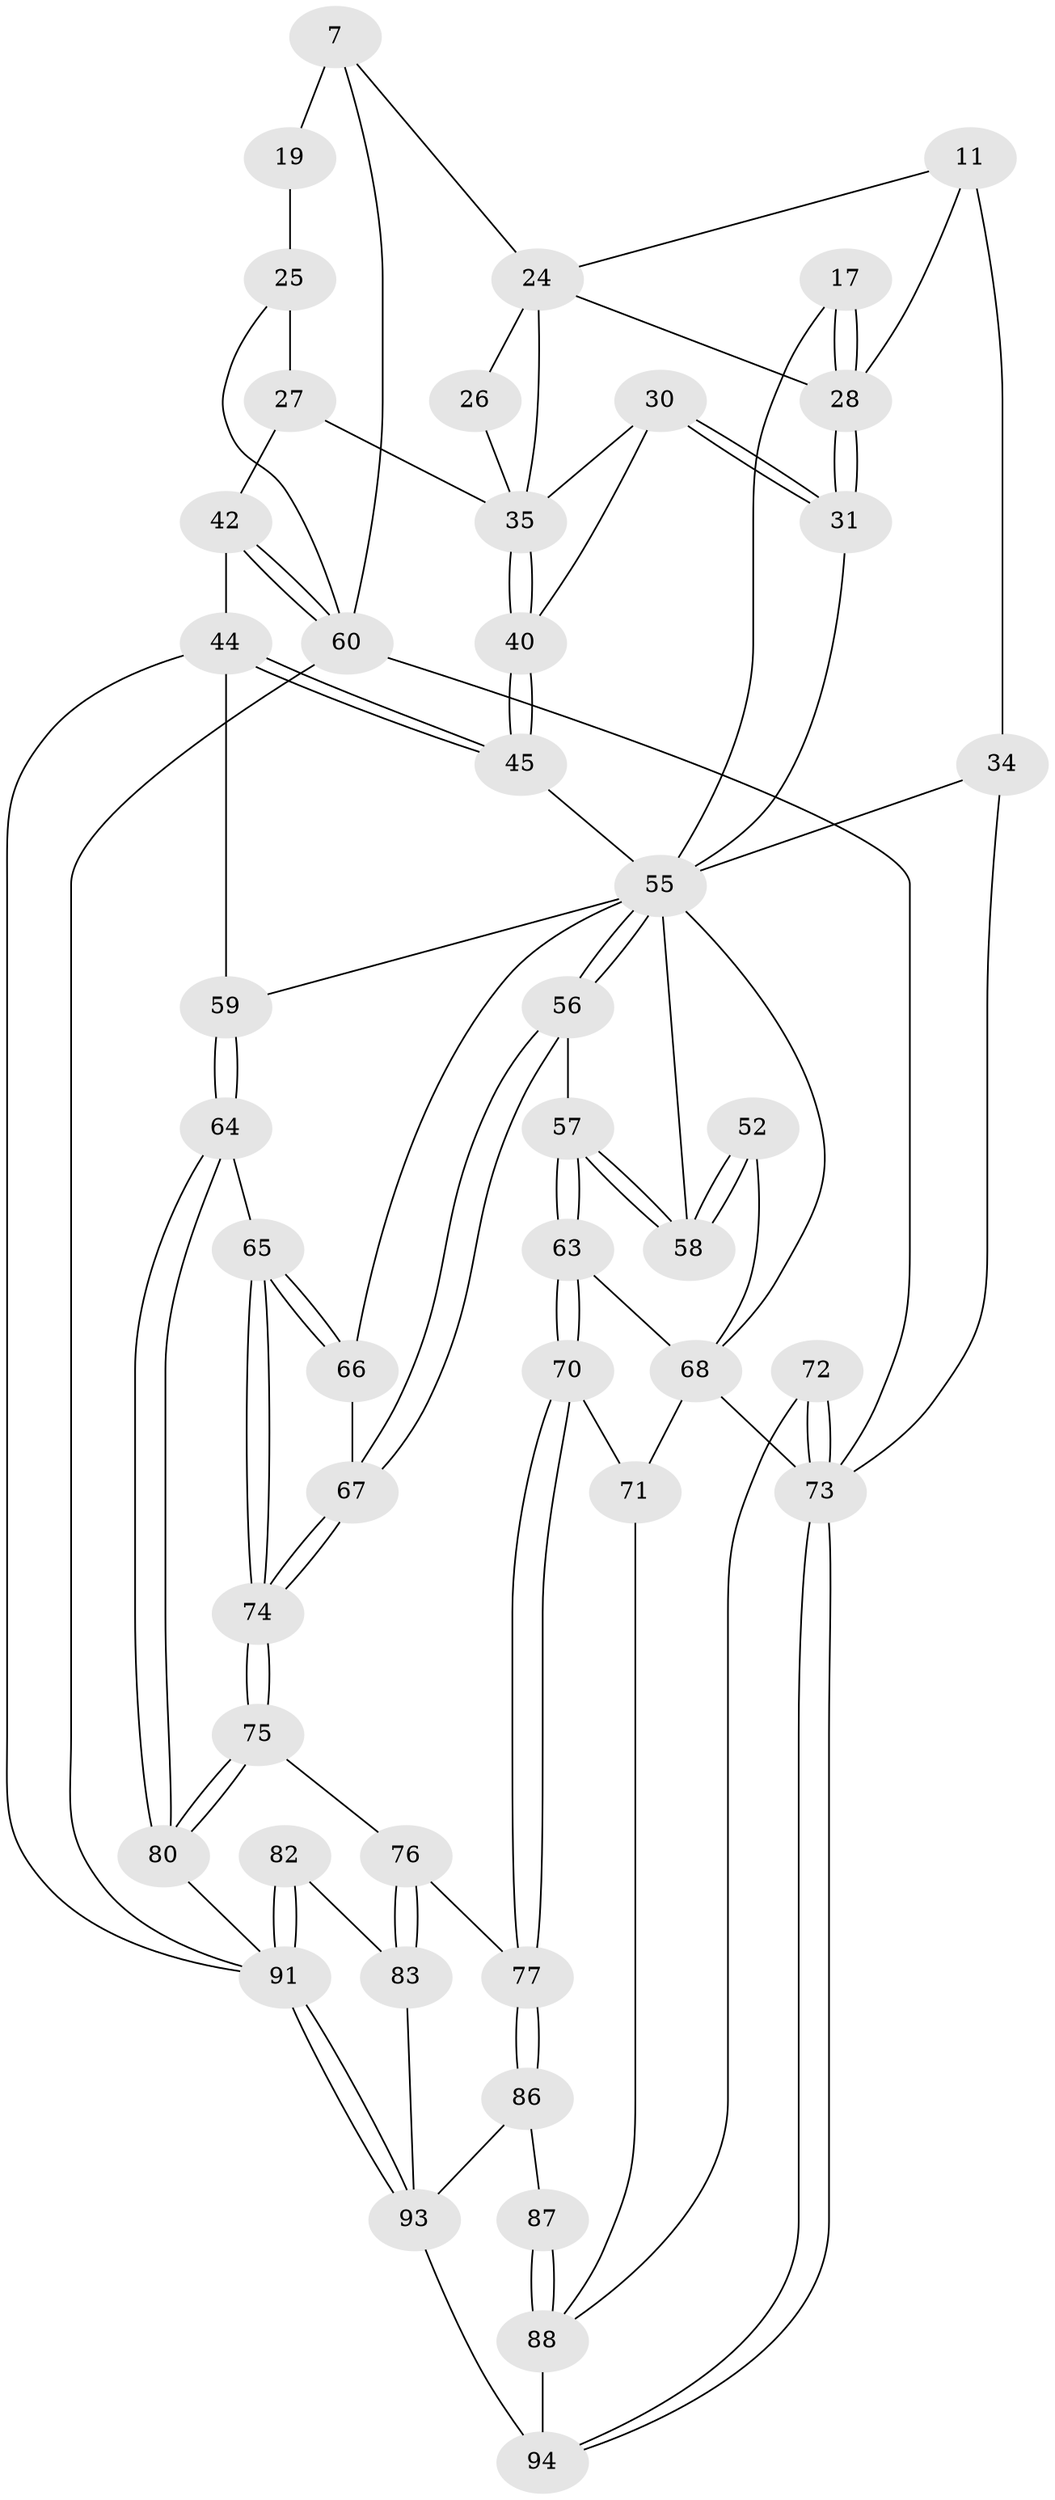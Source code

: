 // original degree distribution, {3: 0.02127659574468085, 6: 0.20212765957446807, 4: 0.22340425531914893, 5: 0.5531914893617021}
// Generated by graph-tools (version 1.1) at 2025/01/03/09/25 05:01:01]
// undirected, 47 vertices, 106 edges
graph export_dot {
graph [start="1"]
  node [color=gray90,style=filled];
  7 [pos="+0.8542682056119959+0.11233695645246916",super="+2"];
  11 [pos="+0.5973873401379318+0.0026647037995461325",super="+10"];
  17 [pos="+0.5483026092337775+0.213095281864397"];
  19 [pos="+0.8687391571523321+0.11513268492889349"];
  24 [pos="+0.7842800592883266+0.22137845578152623",super="+8+9+14"];
  25 [pos="+1+0.009453954488315245",super="+20"];
  26 [pos="+0.6714022907890099+0.1989506024909452"];
  27 [pos="+1+0.2172426125373694",super="+22"];
  28 [pos="+0.6003587507029394+0.32241474333871545",super="+15+16"];
  30 [pos="+0.6647636665276361+0.3240363894966791"];
  31 [pos="+0.6070735678327538+0.3542712955930888"];
  34 [pos="+0.24452586760361142+0.1720646786229332",super="+13"];
  35 [pos="+0.7897450122534382+0.2612117916018009",super="+23+29"];
  40 [pos="+0.7799236977384093+0.3336331816977683"];
  42 [pos="+1+0.5197769773544629",super="+41"];
  44 [pos="+0.8809985809194056+0.5078141271418956",super="+43"];
  45 [pos="+0.8437141067626396+0.4636882694276363"];
  52 [pos="+0.308403015813301+0.477293989686498"];
  55 [pos="+0.6026589488057904+0.5000899530572699",super="+54+38+32+18+36+33+46"];
  56 [pos="+0.45860729132866473+0.5749468428972432"];
  57 [pos="+0.42644743851594397+0.5501268132241574"];
  58 [pos="+0.4137349041671295+0.489677061732893",super="+51"];
  59 [pos="+0.7834098466301647+0.5414357767751082"];
  60 [pos="+1+1",super="+3"];
  63 [pos="+0.26588037515668667+0.625128323415747",super="+61"];
  64 [pos="+0.671862843763277+0.6644225487690679"];
  65 [pos="+0.6471457613918086+0.6527128059497781"];
  66 [pos="+0.6144498698769808+0.5827330529363319"];
  67 [pos="+0.4769258804554893+0.62131595052372"];
  68 [pos="+0.02869565721937242+0.7185682378861721",super="+62"];
  70 [pos="+0.23992301807399902+0.7325762835030328"];
  71 [pos="+0.1931782953351428+0.7442481310426522"];
  72 [pos="+0+1"];
  73 [pos="+0+1",super="+4+69"];
  74 [pos="+0.4861908495043751+0.6531114419776416"];
  75 [pos="+0.47149674104284195+0.7275690012506143"];
  76 [pos="+0.43479710509155994+0.7660362744932135"];
  77 [pos="+0.35623148896577483+0.8142410351405839"];
  80 [pos="+0.6920323123596938+0.8116532928574741"];
  82 [pos="+0.6804360204668787+0.8709715384655943"];
  83 [pos="+0.582620077642838+0.8996998086353563"];
  86 [pos="+0.3578963251221873+0.8409140107235945"];
  87 [pos="+0.2540740374328021+0.9053079584930096"];
  88 [pos="+0.20983496827239426+0.9676869961585282",super="+85+84"];
  91 [pos="+0.8351818272741923+1",super="+81+78+79"];
  93 [pos="+0.5046578737463061+1",super="+89+90"];
  94 [pos="+0.24434585828495983+1",super="+92"];
  7 -- 19 [weight=2];
  7 -- 60;
  7 -- 24;
  11 -- 28;
  11 -- 34 [weight=2];
  11 -- 24;
  17 -- 28 [weight=2];
  17 -- 28;
  17 -- 55;
  19 -- 25;
  24 -- 26 [weight=2];
  24 -- 35;
  24 -- 28;
  25 -- 27 [weight=2];
  25 -- 60;
  26 -- 35;
  27 -- 42 [weight=2];
  27 -- 35;
  28 -- 31;
  28 -- 31;
  30 -- 31;
  30 -- 31;
  30 -- 40;
  30 -- 35;
  31 -- 55;
  34 -- 73 [weight=2];
  34 -- 55 [weight=2];
  35 -- 40;
  35 -- 40;
  40 -- 45;
  40 -- 45;
  42 -- 60;
  42 -- 60;
  42 -- 44;
  44 -- 45;
  44 -- 45;
  44 -- 59;
  44 -- 91;
  45 -- 55;
  52 -- 58 [weight=2];
  52 -- 58;
  52 -- 68;
  55 -- 56;
  55 -- 56;
  55 -- 66;
  55 -- 59;
  55 -- 58 [weight=2];
  55 -- 68;
  56 -- 57;
  56 -- 67;
  56 -- 67;
  57 -- 58;
  57 -- 58;
  57 -- 63;
  57 -- 63;
  59 -- 64;
  59 -- 64;
  60 -- 73 [weight=2];
  60 -- 91;
  63 -- 70;
  63 -- 70;
  63 -- 68 [weight=2];
  64 -- 65;
  64 -- 80;
  64 -- 80;
  65 -- 66;
  65 -- 66;
  65 -- 74;
  65 -- 74;
  66 -- 67;
  67 -- 74;
  67 -- 74;
  68 -- 71;
  68 -- 73 [weight=2];
  70 -- 71;
  70 -- 77;
  70 -- 77;
  71 -- 88;
  72 -- 73 [weight=2];
  72 -- 73;
  72 -- 88;
  73 -- 94;
  73 -- 94;
  74 -- 75;
  74 -- 75;
  75 -- 76;
  75 -- 80;
  75 -- 80;
  76 -- 77;
  76 -- 83;
  76 -- 83;
  77 -- 86;
  77 -- 86;
  80 -- 91;
  82 -- 83;
  82 -- 91 [weight=2];
  82 -- 91;
  83 -- 93;
  86 -- 87;
  86 -- 93;
  87 -- 88 [weight=2];
  87 -- 88;
  88 -- 94;
  91 -- 93;
  91 -- 93;
  93 -- 94 [weight=2];
}

